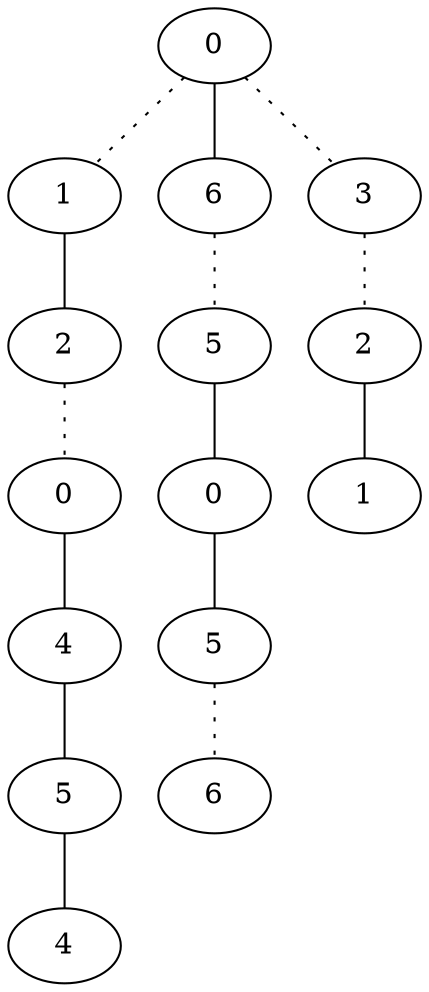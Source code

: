 graph {
a0[label=0];
a1[label=1];
a2[label=2];
a3[label=0];
a4[label=4];
a5[label=5];
a6[label=4];
a7[label=6];
a8[label=5];
a9[label=0];
a10[label=5];
a11[label=6];
a12[label=3];
a13[label=2];
a14[label=1];
a0 -- a1 [style=dotted];
a0 -- a7;
a0 -- a12 [style=dotted];
a1 -- a2;
a2 -- a3 [style=dotted];
a3 -- a4;
a4 -- a5;
a5 -- a6;
a7 -- a8 [style=dotted];
a8 -- a9;
a9 -- a10;
a10 -- a11 [style=dotted];
a12 -- a13 [style=dotted];
a13 -- a14;
}
